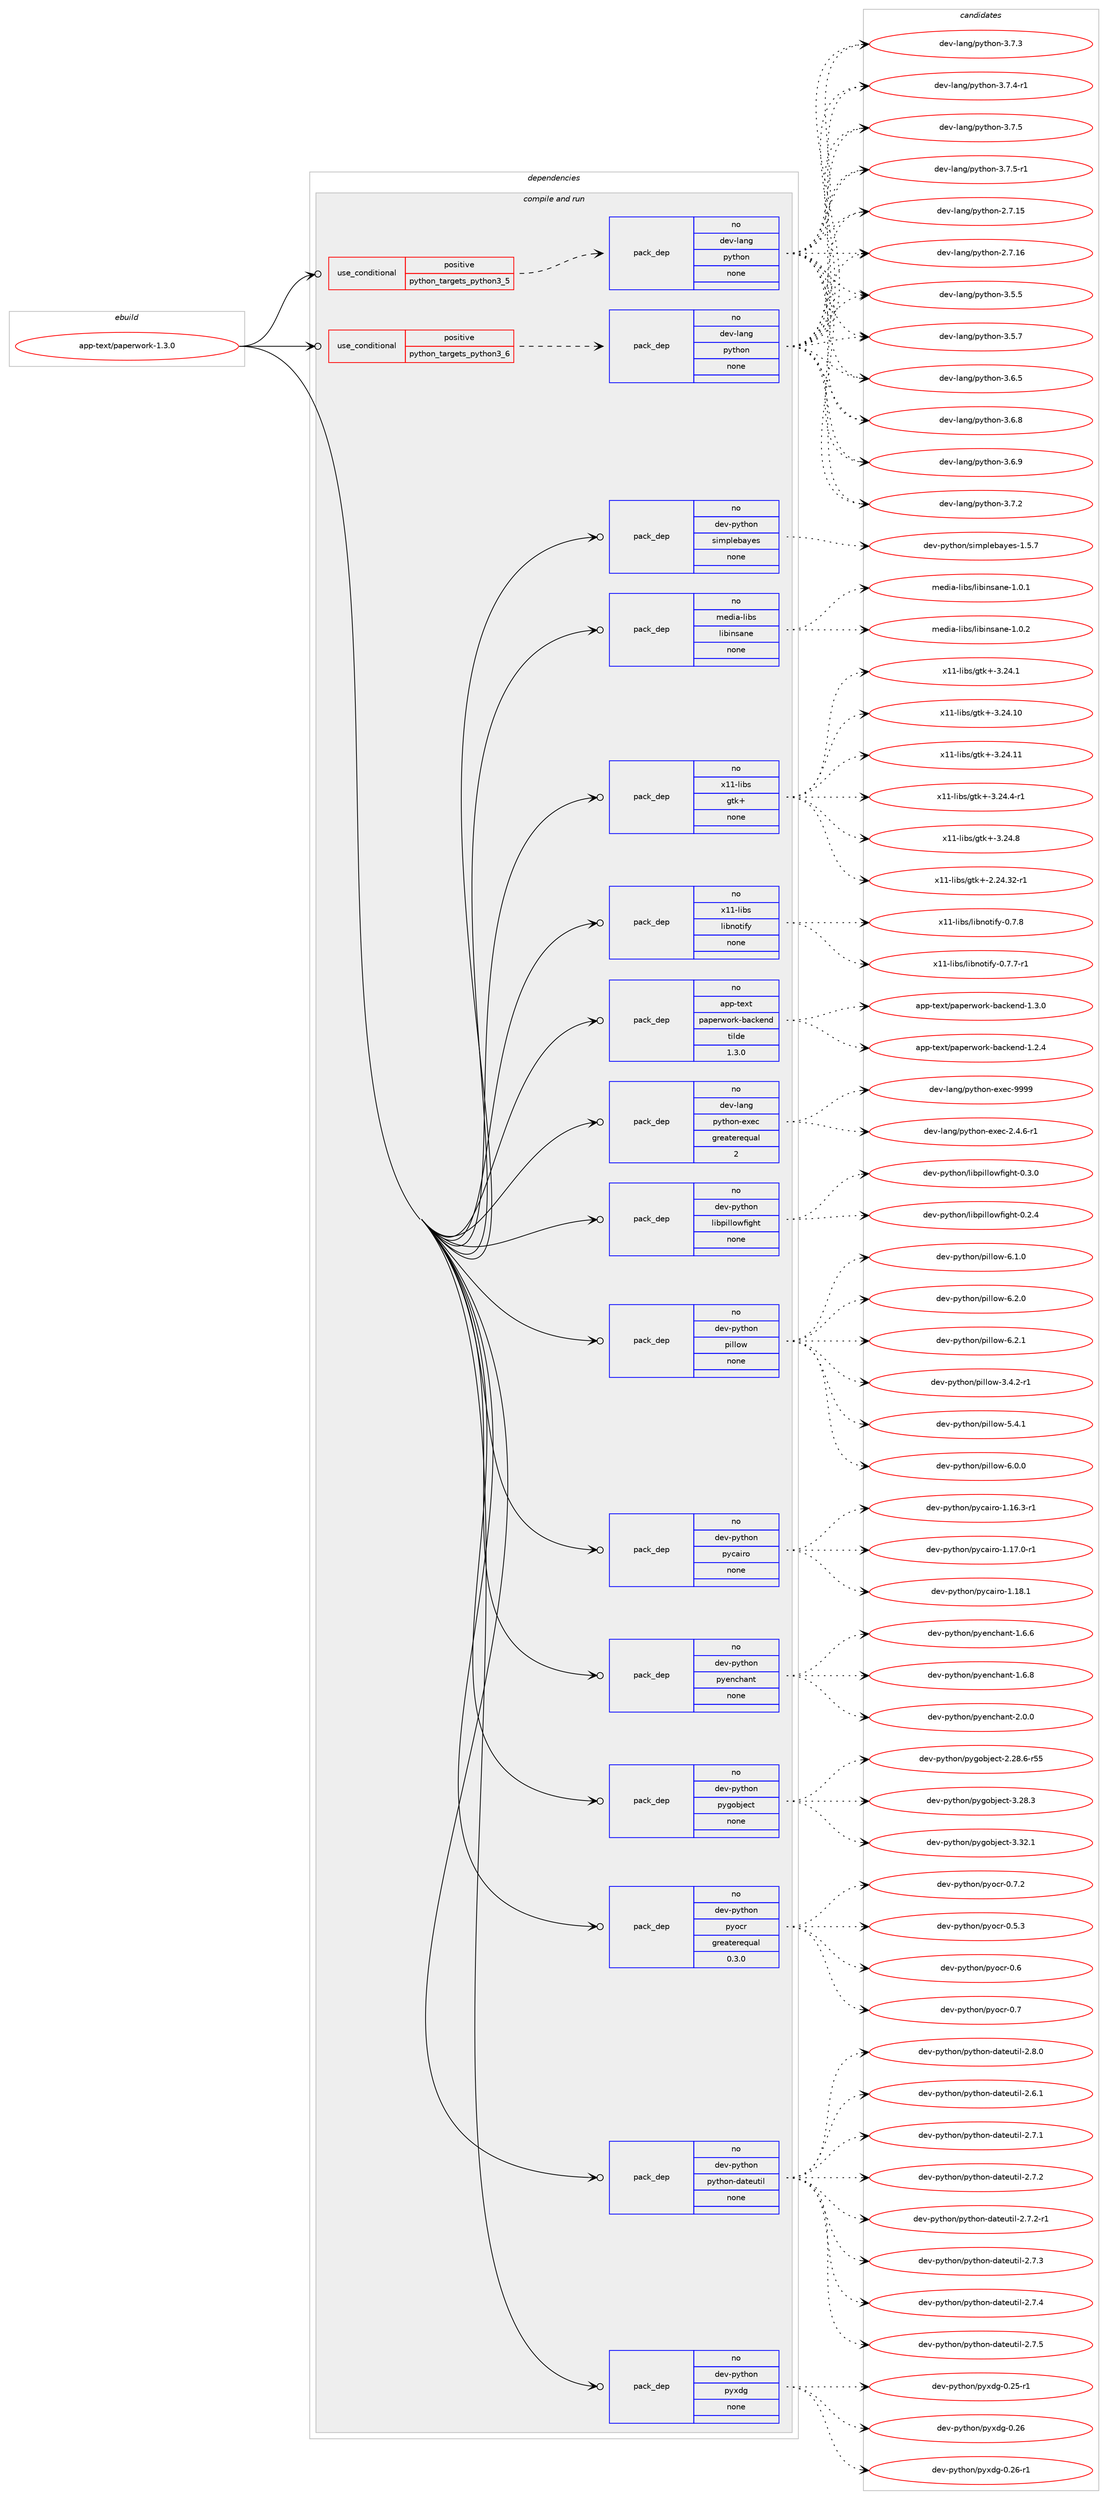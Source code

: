 digraph prolog {

# *************
# Graph options
# *************

newrank=true;
concentrate=true;
compound=true;
graph [rankdir=LR,fontname=Helvetica,fontsize=10,ranksep=1.5];#, ranksep=2.5, nodesep=0.2];
edge  [arrowhead=vee];
node  [fontname=Helvetica,fontsize=10];

# **********
# The ebuild
# **********

subgraph cluster_leftcol {
color=gray;
rank=same;
label=<<i>ebuild</i>>;
id [label="app-text/paperwork-1.3.0", color=red, width=4, href="../app-text/paperwork-1.3.0.svg"];
}

# ****************
# The dependencies
# ****************

subgraph cluster_midcol {
color=gray;
label=<<i>dependencies</i>>;
subgraph cluster_compile {
fillcolor="#eeeeee";
style=filled;
label=<<i>compile</i>>;
}
subgraph cluster_compileandrun {
fillcolor="#eeeeee";
style=filled;
label=<<i>compile and run</i>>;
subgraph cond121631 {
dependency510937 [label=<<TABLE BORDER="0" CELLBORDER="1" CELLSPACING="0" CELLPADDING="4"><TR><TD ROWSPAN="3" CELLPADDING="10">use_conditional</TD></TR><TR><TD>positive</TD></TR><TR><TD>python_targets_python3_5</TD></TR></TABLE>>, shape=none, color=red];
subgraph pack380052 {
dependency510938 [label=<<TABLE BORDER="0" CELLBORDER="1" CELLSPACING="0" CELLPADDING="4" WIDTH="220"><TR><TD ROWSPAN="6" CELLPADDING="30">pack_dep</TD></TR><TR><TD WIDTH="110">no</TD></TR><TR><TD>dev-lang</TD></TR><TR><TD>python</TD></TR><TR><TD>none</TD></TR><TR><TD></TD></TR></TABLE>>, shape=none, color=blue];
}
dependency510937:e -> dependency510938:w [weight=20,style="dashed",arrowhead="vee"];
}
id:e -> dependency510937:w [weight=20,style="solid",arrowhead="odotvee"];
subgraph cond121632 {
dependency510939 [label=<<TABLE BORDER="0" CELLBORDER="1" CELLSPACING="0" CELLPADDING="4"><TR><TD ROWSPAN="3" CELLPADDING="10">use_conditional</TD></TR><TR><TD>positive</TD></TR><TR><TD>python_targets_python3_6</TD></TR></TABLE>>, shape=none, color=red];
subgraph pack380053 {
dependency510940 [label=<<TABLE BORDER="0" CELLBORDER="1" CELLSPACING="0" CELLPADDING="4" WIDTH="220"><TR><TD ROWSPAN="6" CELLPADDING="30">pack_dep</TD></TR><TR><TD WIDTH="110">no</TD></TR><TR><TD>dev-lang</TD></TR><TR><TD>python</TD></TR><TR><TD>none</TD></TR><TR><TD></TD></TR></TABLE>>, shape=none, color=blue];
}
dependency510939:e -> dependency510940:w [weight=20,style="dashed",arrowhead="vee"];
}
id:e -> dependency510939:w [weight=20,style="solid",arrowhead="odotvee"];
subgraph pack380054 {
dependency510941 [label=<<TABLE BORDER="0" CELLBORDER="1" CELLSPACING="0" CELLPADDING="4" WIDTH="220"><TR><TD ROWSPAN="6" CELLPADDING="30">pack_dep</TD></TR><TR><TD WIDTH="110">no</TD></TR><TR><TD>app-text</TD></TR><TR><TD>paperwork-backend</TD></TR><TR><TD>tilde</TD></TR><TR><TD>1.3.0</TD></TR></TABLE>>, shape=none, color=blue];
}
id:e -> dependency510941:w [weight=20,style="solid",arrowhead="odotvee"];
subgraph pack380055 {
dependency510942 [label=<<TABLE BORDER="0" CELLBORDER="1" CELLSPACING="0" CELLPADDING="4" WIDTH="220"><TR><TD ROWSPAN="6" CELLPADDING="30">pack_dep</TD></TR><TR><TD WIDTH="110">no</TD></TR><TR><TD>dev-lang</TD></TR><TR><TD>python-exec</TD></TR><TR><TD>greaterequal</TD></TR><TR><TD>2</TD></TR></TABLE>>, shape=none, color=blue];
}
id:e -> dependency510942:w [weight=20,style="solid",arrowhead="odotvee"];
subgraph pack380056 {
dependency510943 [label=<<TABLE BORDER="0" CELLBORDER="1" CELLSPACING="0" CELLPADDING="4" WIDTH="220"><TR><TD ROWSPAN="6" CELLPADDING="30">pack_dep</TD></TR><TR><TD WIDTH="110">no</TD></TR><TR><TD>dev-python</TD></TR><TR><TD>libpillowfight</TD></TR><TR><TD>none</TD></TR><TR><TD></TD></TR></TABLE>>, shape=none, color=blue];
}
id:e -> dependency510943:w [weight=20,style="solid",arrowhead="odotvee"];
subgraph pack380057 {
dependency510944 [label=<<TABLE BORDER="0" CELLBORDER="1" CELLSPACING="0" CELLPADDING="4" WIDTH="220"><TR><TD ROWSPAN="6" CELLPADDING="30">pack_dep</TD></TR><TR><TD WIDTH="110">no</TD></TR><TR><TD>dev-python</TD></TR><TR><TD>pillow</TD></TR><TR><TD>none</TD></TR><TR><TD></TD></TR></TABLE>>, shape=none, color=blue];
}
id:e -> dependency510944:w [weight=20,style="solid",arrowhead="odotvee"];
subgraph pack380058 {
dependency510945 [label=<<TABLE BORDER="0" CELLBORDER="1" CELLSPACING="0" CELLPADDING="4" WIDTH="220"><TR><TD ROWSPAN="6" CELLPADDING="30">pack_dep</TD></TR><TR><TD WIDTH="110">no</TD></TR><TR><TD>dev-python</TD></TR><TR><TD>pycairo</TD></TR><TR><TD>none</TD></TR><TR><TD></TD></TR></TABLE>>, shape=none, color=blue];
}
id:e -> dependency510945:w [weight=20,style="solid",arrowhead="odotvee"];
subgraph pack380059 {
dependency510946 [label=<<TABLE BORDER="0" CELLBORDER="1" CELLSPACING="0" CELLPADDING="4" WIDTH="220"><TR><TD ROWSPAN="6" CELLPADDING="30">pack_dep</TD></TR><TR><TD WIDTH="110">no</TD></TR><TR><TD>dev-python</TD></TR><TR><TD>pyenchant</TD></TR><TR><TD>none</TD></TR><TR><TD></TD></TR></TABLE>>, shape=none, color=blue];
}
id:e -> dependency510946:w [weight=20,style="solid",arrowhead="odotvee"];
subgraph pack380060 {
dependency510947 [label=<<TABLE BORDER="0" CELLBORDER="1" CELLSPACING="0" CELLPADDING="4" WIDTH="220"><TR><TD ROWSPAN="6" CELLPADDING="30">pack_dep</TD></TR><TR><TD WIDTH="110">no</TD></TR><TR><TD>dev-python</TD></TR><TR><TD>pygobject</TD></TR><TR><TD>none</TD></TR><TR><TD></TD></TR></TABLE>>, shape=none, color=blue];
}
id:e -> dependency510947:w [weight=20,style="solid",arrowhead="odotvee"];
subgraph pack380061 {
dependency510948 [label=<<TABLE BORDER="0" CELLBORDER="1" CELLSPACING="0" CELLPADDING="4" WIDTH="220"><TR><TD ROWSPAN="6" CELLPADDING="30">pack_dep</TD></TR><TR><TD WIDTH="110">no</TD></TR><TR><TD>dev-python</TD></TR><TR><TD>pyocr</TD></TR><TR><TD>greaterequal</TD></TR><TR><TD>0.3.0</TD></TR></TABLE>>, shape=none, color=blue];
}
id:e -> dependency510948:w [weight=20,style="solid",arrowhead="odotvee"];
subgraph pack380062 {
dependency510949 [label=<<TABLE BORDER="0" CELLBORDER="1" CELLSPACING="0" CELLPADDING="4" WIDTH="220"><TR><TD ROWSPAN="6" CELLPADDING="30">pack_dep</TD></TR><TR><TD WIDTH="110">no</TD></TR><TR><TD>dev-python</TD></TR><TR><TD>python-dateutil</TD></TR><TR><TD>none</TD></TR><TR><TD></TD></TR></TABLE>>, shape=none, color=blue];
}
id:e -> dependency510949:w [weight=20,style="solid",arrowhead="odotvee"];
subgraph pack380063 {
dependency510950 [label=<<TABLE BORDER="0" CELLBORDER="1" CELLSPACING="0" CELLPADDING="4" WIDTH="220"><TR><TD ROWSPAN="6" CELLPADDING="30">pack_dep</TD></TR><TR><TD WIDTH="110">no</TD></TR><TR><TD>dev-python</TD></TR><TR><TD>pyxdg</TD></TR><TR><TD>none</TD></TR><TR><TD></TD></TR></TABLE>>, shape=none, color=blue];
}
id:e -> dependency510950:w [weight=20,style="solid",arrowhead="odotvee"];
subgraph pack380064 {
dependency510951 [label=<<TABLE BORDER="0" CELLBORDER="1" CELLSPACING="0" CELLPADDING="4" WIDTH="220"><TR><TD ROWSPAN="6" CELLPADDING="30">pack_dep</TD></TR><TR><TD WIDTH="110">no</TD></TR><TR><TD>dev-python</TD></TR><TR><TD>simplebayes</TD></TR><TR><TD>none</TD></TR><TR><TD></TD></TR></TABLE>>, shape=none, color=blue];
}
id:e -> dependency510951:w [weight=20,style="solid",arrowhead="odotvee"];
subgraph pack380065 {
dependency510952 [label=<<TABLE BORDER="0" CELLBORDER="1" CELLSPACING="0" CELLPADDING="4" WIDTH="220"><TR><TD ROWSPAN="6" CELLPADDING="30">pack_dep</TD></TR><TR><TD WIDTH="110">no</TD></TR><TR><TD>media-libs</TD></TR><TR><TD>libinsane</TD></TR><TR><TD>none</TD></TR><TR><TD></TD></TR></TABLE>>, shape=none, color=blue];
}
id:e -> dependency510952:w [weight=20,style="solid",arrowhead="odotvee"];
subgraph pack380066 {
dependency510953 [label=<<TABLE BORDER="0" CELLBORDER="1" CELLSPACING="0" CELLPADDING="4" WIDTH="220"><TR><TD ROWSPAN="6" CELLPADDING="30">pack_dep</TD></TR><TR><TD WIDTH="110">no</TD></TR><TR><TD>x11-libs</TD></TR><TR><TD>gtk+</TD></TR><TR><TD>none</TD></TR><TR><TD></TD></TR></TABLE>>, shape=none, color=blue];
}
id:e -> dependency510953:w [weight=20,style="solid",arrowhead="odotvee"];
subgraph pack380067 {
dependency510954 [label=<<TABLE BORDER="0" CELLBORDER="1" CELLSPACING="0" CELLPADDING="4" WIDTH="220"><TR><TD ROWSPAN="6" CELLPADDING="30">pack_dep</TD></TR><TR><TD WIDTH="110">no</TD></TR><TR><TD>x11-libs</TD></TR><TR><TD>libnotify</TD></TR><TR><TD>none</TD></TR><TR><TD></TD></TR></TABLE>>, shape=none, color=blue];
}
id:e -> dependency510954:w [weight=20,style="solid",arrowhead="odotvee"];
}
subgraph cluster_run {
fillcolor="#eeeeee";
style=filled;
label=<<i>run</i>>;
}
}

# **************
# The candidates
# **************

subgraph cluster_choices {
rank=same;
color=gray;
label=<<i>candidates</i>>;

subgraph choice380052 {
color=black;
nodesep=1;
choice10010111845108971101034711212111610411111045504655464953 [label="dev-lang/python-2.7.15", color=red, width=4,href="../dev-lang/python-2.7.15.svg"];
choice10010111845108971101034711212111610411111045504655464954 [label="dev-lang/python-2.7.16", color=red, width=4,href="../dev-lang/python-2.7.16.svg"];
choice100101118451089711010347112121116104111110455146534653 [label="dev-lang/python-3.5.5", color=red, width=4,href="../dev-lang/python-3.5.5.svg"];
choice100101118451089711010347112121116104111110455146534655 [label="dev-lang/python-3.5.7", color=red, width=4,href="../dev-lang/python-3.5.7.svg"];
choice100101118451089711010347112121116104111110455146544653 [label="dev-lang/python-3.6.5", color=red, width=4,href="../dev-lang/python-3.6.5.svg"];
choice100101118451089711010347112121116104111110455146544656 [label="dev-lang/python-3.6.8", color=red, width=4,href="../dev-lang/python-3.6.8.svg"];
choice100101118451089711010347112121116104111110455146544657 [label="dev-lang/python-3.6.9", color=red, width=4,href="../dev-lang/python-3.6.9.svg"];
choice100101118451089711010347112121116104111110455146554650 [label="dev-lang/python-3.7.2", color=red, width=4,href="../dev-lang/python-3.7.2.svg"];
choice100101118451089711010347112121116104111110455146554651 [label="dev-lang/python-3.7.3", color=red, width=4,href="../dev-lang/python-3.7.3.svg"];
choice1001011184510897110103471121211161041111104551465546524511449 [label="dev-lang/python-3.7.4-r1", color=red, width=4,href="../dev-lang/python-3.7.4-r1.svg"];
choice100101118451089711010347112121116104111110455146554653 [label="dev-lang/python-3.7.5", color=red, width=4,href="../dev-lang/python-3.7.5.svg"];
choice1001011184510897110103471121211161041111104551465546534511449 [label="dev-lang/python-3.7.5-r1", color=red, width=4,href="../dev-lang/python-3.7.5-r1.svg"];
dependency510938:e -> choice10010111845108971101034711212111610411111045504655464953:w [style=dotted,weight="100"];
dependency510938:e -> choice10010111845108971101034711212111610411111045504655464954:w [style=dotted,weight="100"];
dependency510938:e -> choice100101118451089711010347112121116104111110455146534653:w [style=dotted,weight="100"];
dependency510938:e -> choice100101118451089711010347112121116104111110455146534655:w [style=dotted,weight="100"];
dependency510938:e -> choice100101118451089711010347112121116104111110455146544653:w [style=dotted,weight="100"];
dependency510938:e -> choice100101118451089711010347112121116104111110455146544656:w [style=dotted,weight="100"];
dependency510938:e -> choice100101118451089711010347112121116104111110455146544657:w [style=dotted,weight="100"];
dependency510938:e -> choice100101118451089711010347112121116104111110455146554650:w [style=dotted,weight="100"];
dependency510938:e -> choice100101118451089711010347112121116104111110455146554651:w [style=dotted,weight="100"];
dependency510938:e -> choice1001011184510897110103471121211161041111104551465546524511449:w [style=dotted,weight="100"];
dependency510938:e -> choice100101118451089711010347112121116104111110455146554653:w [style=dotted,weight="100"];
dependency510938:e -> choice1001011184510897110103471121211161041111104551465546534511449:w [style=dotted,weight="100"];
}
subgraph choice380053 {
color=black;
nodesep=1;
choice10010111845108971101034711212111610411111045504655464953 [label="dev-lang/python-2.7.15", color=red, width=4,href="../dev-lang/python-2.7.15.svg"];
choice10010111845108971101034711212111610411111045504655464954 [label="dev-lang/python-2.7.16", color=red, width=4,href="../dev-lang/python-2.7.16.svg"];
choice100101118451089711010347112121116104111110455146534653 [label="dev-lang/python-3.5.5", color=red, width=4,href="../dev-lang/python-3.5.5.svg"];
choice100101118451089711010347112121116104111110455146534655 [label="dev-lang/python-3.5.7", color=red, width=4,href="../dev-lang/python-3.5.7.svg"];
choice100101118451089711010347112121116104111110455146544653 [label="dev-lang/python-3.6.5", color=red, width=4,href="../dev-lang/python-3.6.5.svg"];
choice100101118451089711010347112121116104111110455146544656 [label="dev-lang/python-3.6.8", color=red, width=4,href="../dev-lang/python-3.6.8.svg"];
choice100101118451089711010347112121116104111110455146544657 [label="dev-lang/python-3.6.9", color=red, width=4,href="../dev-lang/python-3.6.9.svg"];
choice100101118451089711010347112121116104111110455146554650 [label="dev-lang/python-3.7.2", color=red, width=4,href="../dev-lang/python-3.7.2.svg"];
choice100101118451089711010347112121116104111110455146554651 [label="dev-lang/python-3.7.3", color=red, width=4,href="../dev-lang/python-3.7.3.svg"];
choice1001011184510897110103471121211161041111104551465546524511449 [label="dev-lang/python-3.7.4-r1", color=red, width=4,href="../dev-lang/python-3.7.4-r1.svg"];
choice100101118451089711010347112121116104111110455146554653 [label="dev-lang/python-3.7.5", color=red, width=4,href="../dev-lang/python-3.7.5.svg"];
choice1001011184510897110103471121211161041111104551465546534511449 [label="dev-lang/python-3.7.5-r1", color=red, width=4,href="../dev-lang/python-3.7.5-r1.svg"];
dependency510940:e -> choice10010111845108971101034711212111610411111045504655464953:w [style=dotted,weight="100"];
dependency510940:e -> choice10010111845108971101034711212111610411111045504655464954:w [style=dotted,weight="100"];
dependency510940:e -> choice100101118451089711010347112121116104111110455146534653:w [style=dotted,weight="100"];
dependency510940:e -> choice100101118451089711010347112121116104111110455146534655:w [style=dotted,weight="100"];
dependency510940:e -> choice100101118451089711010347112121116104111110455146544653:w [style=dotted,weight="100"];
dependency510940:e -> choice100101118451089711010347112121116104111110455146544656:w [style=dotted,weight="100"];
dependency510940:e -> choice100101118451089711010347112121116104111110455146544657:w [style=dotted,weight="100"];
dependency510940:e -> choice100101118451089711010347112121116104111110455146554650:w [style=dotted,weight="100"];
dependency510940:e -> choice100101118451089711010347112121116104111110455146554651:w [style=dotted,weight="100"];
dependency510940:e -> choice1001011184510897110103471121211161041111104551465546524511449:w [style=dotted,weight="100"];
dependency510940:e -> choice100101118451089711010347112121116104111110455146554653:w [style=dotted,weight="100"];
dependency510940:e -> choice1001011184510897110103471121211161041111104551465546534511449:w [style=dotted,weight="100"];
}
subgraph choice380054 {
color=black;
nodesep=1;
choice9711211245116101120116471129711210111411911111410745989799107101110100454946504652 [label="app-text/paperwork-backend-1.2.4", color=red, width=4,href="../app-text/paperwork-backend-1.2.4.svg"];
choice9711211245116101120116471129711210111411911111410745989799107101110100454946514648 [label="app-text/paperwork-backend-1.3.0", color=red, width=4,href="../app-text/paperwork-backend-1.3.0.svg"];
dependency510941:e -> choice9711211245116101120116471129711210111411911111410745989799107101110100454946504652:w [style=dotted,weight="100"];
dependency510941:e -> choice9711211245116101120116471129711210111411911111410745989799107101110100454946514648:w [style=dotted,weight="100"];
}
subgraph choice380055 {
color=black;
nodesep=1;
choice10010111845108971101034711212111610411111045101120101994550465246544511449 [label="dev-lang/python-exec-2.4.6-r1", color=red, width=4,href="../dev-lang/python-exec-2.4.6-r1.svg"];
choice10010111845108971101034711212111610411111045101120101994557575757 [label="dev-lang/python-exec-9999", color=red, width=4,href="../dev-lang/python-exec-9999.svg"];
dependency510942:e -> choice10010111845108971101034711212111610411111045101120101994550465246544511449:w [style=dotted,weight="100"];
dependency510942:e -> choice10010111845108971101034711212111610411111045101120101994557575757:w [style=dotted,weight="100"];
}
subgraph choice380056 {
color=black;
nodesep=1;
choice100101118451121211161041111104710810598112105108108111119102105103104116454846504652 [label="dev-python/libpillowfight-0.2.4", color=red, width=4,href="../dev-python/libpillowfight-0.2.4.svg"];
choice100101118451121211161041111104710810598112105108108111119102105103104116454846514648 [label="dev-python/libpillowfight-0.3.0", color=red, width=4,href="../dev-python/libpillowfight-0.3.0.svg"];
dependency510943:e -> choice100101118451121211161041111104710810598112105108108111119102105103104116454846504652:w [style=dotted,weight="100"];
dependency510943:e -> choice100101118451121211161041111104710810598112105108108111119102105103104116454846514648:w [style=dotted,weight="100"];
}
subgraph choice380057 {
color=black;
nodesep=1;
choice10010111845112121116104111110471121051081081111194551465246504511449 [label="dev-python/pillow-3.4.2-r1", color=red, width=4,href="../dev-python/pillow-3.4.2-r1.svg"];
choice1001011184511212111610411111047112105108108111119455346524649 [label="dev-python/pillow-5.4.1", color=red, width=4,href="../dev-python/pillow-5.4.1.svg"];
choice1001011184511212111610411111047112105108108111119455446484648 [label="dev-python/pillow-6.0.0", color=red, width=4,href="../dev-python/pillow-6.0.0.svg"];
choice1001011184511212111610411111047112105108108111119455446494648 [label="dev-python/pillow-6.1.0", color=red, width=4,href="../dev-python/pillow-6.1.0.svg"];
choice1001011184511212111610411111047112105108108111119455446504648 [label="dev-python/pillow-6.2.0", color=red, width=4,href="../dev-python/pillow-6.2.0.svg"];
choice1001011184511212111610411111047112105108108111119455446504649 [label="dev-python/pillow-6.2.1", color=red, width=4,href="../dev-python/pillow-6.2.1.svg"];
dependency510944:e -> choice10010111845112121116104111110471121051081081111194551465246504511449:w [style=dotted,weight="100"];
dependency510944:e -> choice1001011184511212111610411111047112105108108111119455346524649:w [style=dotted,weight="100"];
dependency510944:e -> choice1001011184511212111610411111047112105108108111119455446484648:w [style=dotted,weight="100"];
dependency510944:e -> choice1001011184511212111610411111047112105108108111119455446494648:w [style=dotted,weight="100"];
dependency510944:e -> choice1001011184511212111610411111047112105108108111119455446504648:w [style=dotted,weight="100"];
dependency510944:e -> choice1001011184511212111610411111047112105108108111119455446504649:w [style=dotted,weight="100"];
}
subgraph choice380058 {
color=black;
nodesep=1;
choice10010111845112121116104111110471121219997105114111454946495446514511449 [label="dev-python/pycairo-1.16.3-r1", color=red, width=4,href="../dev-python/pycairo-1.16.3-r1.svg"];
choice10010111845112121116104111110471121219997105114111454946495546484511449 [label="dev-python/pycairo-1.17.0-r1", color=red, width=4,href="../dev-python/pycairo-1.17.0-r1.svg"];
choice1001011184511212111610411111047112121999710511411145494649564649 [label="dev-python/pycairo-1.18.1", color=red, width=4,href="../dev-python/pycairo-1.18.1.svg"];
dependency510945:e -> choice10010111845112121116104111110471121219997105114111454946495446514511449:w [style=dotted,weight="100"];
dependency510945:e -> choice10010111845112121116104111110471121219997105114111454946495546484511449:w [style=dotted,weight="100"];
dependency510945:e -> choice1001011184511212111610411111047112121999710511411145494649564649:w [style=dotted,weight="100"];
}
subgraph choice380059 {
color=black;
nodesep=1;
choice10010111845112121116104111110471121211011109910497110116454946544654 [label="dev-python/pyenchant-1.6.6", color=red, width=4,href="../dev-python/pyenchant-1.6.6.svg"];
choice10010111845112121116104111110471121211011109910497110116454946544656 [label="dev-python/pyenchant-1.6.8", color=red, width=4,href="../dev-python/pyenchant-1.6.8.svg"];
choice10010111845112121116104111110471121211011109910497110116455046484648 [label="dev-python/pyenchant-2.0.0", color=red, width=4,href="../dev-python/pyenchant-2.0.0.svg"];
dependency510946:e -> choice10010111845112121116104111110471121211011109910497110116454946544654:w [style=dotted,weight="100"];
dependency510946:e -> choice10010111845112121116104111110471121211011109910497110116454946544656:w [style=dotted,weight="100"];
dependency510946:e -> choice10010111845112121116104111110471121211011109910497110116455046484648:w [style=dotted,weight="100"];
}
subgraph choice380060 {
color=black;
nodesep=1;
choice1001011184511212111610411111047112121103111981061019911645504650564654451145353 [label="dev-python/pygobject-2.28.6-r55", color=red, width=4,href="../dev-python/pygobject-2.28.6-r55.svg"];
choice1001011184511212111610411111047112121103111981061019911645514650564651 [label="dev-python/pygobject-3.28.3", color=red, width=4,href="../dev-python/pygobject-3.28.3.svg"];
choice1001011184511212111610411111047112121103111981061019911645514651504649 [label="dev-python/pygobject-3.32.1", color=red, width=4,href="../dev-python/pygobject-3.32.1.svg"];
dependency510947:e -> choice1001011184511212111610411111047112121103111981061019911645504650564654451145353:w [style=dotted,weight="100"];
dependency510947:e -> choice1001011184511212111610411111047112121103111981061019911645514650564651:w [style=dotted,weight="100"];
dependency510947:e -> choice1001011184511212111610411111047112121103111981061019911645514651504649:w [style=dotted,weight="100"];
}
subgraph choice380061 {
color=black;
nodesep=1;
choice100101118451121211161041111104711212111199114454846534651 [label="dev-python/pyocr-0.5.3", color=red, width=4,href="../dev-python/pyocr-0.5.3.svg"];
choice10010111845112121116104111110471121211119911445484654 [label="dev-python/pyocr-0.6", color=red, width=4,href="../dev-python/pyocr-0.6.svg"];
choice10010111845112121116104111110471121211119911445484655 [label="dev-python/pyocr-0.7", color=red, width=4,href="../dev-python/pyocr-0.7.svg"];
choice100101118451121211161041111104711212111199114454846554650 [label="dev-python/pyocr-0.7.2", color=red, width=4,href="../dev-python/pyocr-0.7.2.svg"];
dependency510948:e -> choice100101118451121211161041111104711212111199114454846534651:w [style=dotted,weight="100"];
dependency510948:e -> choice10010111845112121116104111110471121211119911445484654:w [style=dotted,weight="100"];
dependency510948:e -> choice10010111845112121116104111110471121211119911445484655:w [style=dotted,weight="100"];
dependency510948:e -> choice100101118451121211161041111104711212111199114454846554650:w [style=dotted,weight="100"];
}
subgraph choice380062 {
color=black;
nodesep=1;
choice10010111845112121116104111110471121211161041111104510097116101117116105108455046544649 [label="dev-python/python-dateutil-2.6.1", color=red, width=4,href="../dev-python/python-dateutil-2.6.1.svg"];
choice10010111845112121116104111110471121211161041111104510097116101117116105108455046554649 [label="dev-python/python-dateutil-2.7.1", color=red, width=4,href="../dev-python/python-dateutil-2.7.1.svg"];
choice10010111845112121116104111110471121211161041111104510097116101117116105108455046554650 [label="dev-python/python-dateutil-2.7.2", color=red, width=4,href="../dev-python/python-dateutil-2.7.2.svg"];
choice100101118451121211161041111104711212111610411111045100971161011171161051084550465546504511449 [label="dev-python/python-dateutil-2.7.2-r1", color=red, width=4,href="../dev-python/python-dateutil-2.7.2-r1.svg"];
choice10010111845112121116104111110471121211161041111104510097116101117116105108455046554651 [label="dev-python/python-dateutil-2.7.3", color=red, width=4,href="../dev-python/python-dateutil-2.7.3.svg"];
choice10010111845112121116104111110471121211161041111104510097116101117116105108455046554652 [label="dev-python/python-dateutil-2.7.4", color=red, width=4,href="../dev-python/python-dateutil-2.7.4.svg"];
choice10010111845112121116104111110471121211161041111104510097116101117116105108455046554653 [label="dev-python/python-dateutil-2.7.5", color=red, width=4,href="../dev-python/python-dateutil-2.7.5.svg"];
choice10010111845112121116104111110471121211161041111104510097116101117116105108455046564648 [label="dev-python/python-dateutil-2.8.0", color=red, width=4,href="../dev-python/python-dateutil-2.8.0.svg"];
dependency510949:e -> choice10010111845112121116104111110471121211161041111104510097116101117116105108455046544649:w [style=dotted,weight="100"];
dependency510949:e -> choice10010111845112121116104111110471121211161041111104510097116101117116105108455046554649:w [style=dotted,weight="100"];
dependency510949:e -> choice10010111845112121116104111110471121211161041111104510097116101117116105108455046554650:w [style=dotted,weight="100"];
dependency510949:e -> choice100101118451121211161041111104711212111610411111045100971161011171161051084550465546504511449:w [style=dotted,weight="100"];
dependency510949:e -> choice10010111845112121116104111110471121211161041111104510097116101117116105108455046554651:w [style=dotted,weight="100"];
dependency510949:e -> choice10010111845112121116104111110471121211161041111104510097116101117116105108455046554652:w [style=dotted,weight="100"];
dependency510949:e -> choice10010111845112121116104111110471121211161041111104510097116101117116105108455046554653:w [style=dotted,weight="100"];
dependency510949:e -> choice10010111845112121116104111110471121211161041111104510097116101117116105108455046564648:w [style=dotted,weight="100"];
}
subgraph choice380063 {
color=black;
nodesep=1;
choice100101118451121211161041111104711212112010010345484650534511449 [label="dev-python/pyxdg-0.25-r1", color=red, width=4,href="../dev-python/pyxdg-0.25-r1.svg"];
choice10010111845112121116104111110471121211201001034548465054 [label="dev-python/pyxdg-0.26", color=red, width=4,href="../dev-python/pyxdg-0.26.svg"];
choice100101118451121211161041111104711212112010010345484650544511449 [label="dev-python/pyxdg-0.26-r1", color=red, width=4,href="../dev-python/pyxdg-0.26-r1.svg"];
dependency510950:e -> choice100101118451121211161041111104711212112010010345484650534511449:w [style=dotted,weight="100"];
dependency510950:e -> choice10010111845112121116104111110471121211201001034548465054:w [style=dotted,weight="100"];
dependency510950:e -> choice100101118451121211161041111104711212112010010345484650544511449:w [style=dotted,weight="100"];
}
subgraph choice380064 {
color=black;
nodesep=1;
choice10010111845112121116104111110471151051091121081019897121101115454946534655 [label="dev-python/simplebayes-1.5.7", color=red, width=4,href="../dev-python/simplebayes-1.5.7.svg"];
dependency510951:e -> choice10010111845112121116104111110471151051091121081019897121101115454946534655:w [style=dotted,weight="100"];
}
subgraph choice380065 {
color=black;
nodesep=1;
choice109101100105974510810598115471081059810511011597110101454946484649 [label="media-libs/libinsane-1.0.1", color=red, width=4,href="../media-libs/libinsane-1.0.1.svg"];
choice109101100105974510810598115471081059810511011597110101454946484650 [label="media-libs/libinsane-1.0.2", color=red, width=4,href="../media-libs/libinsane-1.0.2.svg"];
dependency510952:e -> choice109101100105974510810598115471081059810511011597110101454946484649:w [style=dotted,weight="100"];
dependency510952:e -> choice109101100105974510810598115471081059810511011597110101454946484650:w [style=dotted,weight="100"];
}
subgraph choice380066 {
color=black;
nodesep=1;
choice12049494510810598115471031161074345504650524651504511449 [label="x11-libs/gtk+-2.24.32-r1", color=red, width=4,href="../x11-libs/gtk+-2.24.32-r1.svg"];
choice12049494510810598115471031161074345514650524649 [label="x11-libs/gtk+-3.24.1", color=red, width=4,href="../x11-libs/gtk+-3.24.1.svg"];
choice1204949451081059811547103116107434551465052464948 [label="x11-libs/gtk+-3.24.10", color=red, width=4,href="../x11-libs/gtk+-3.24.10.svg"];
choice1204949451081059811547103116107434551465052464949 [label="x11-libs/gtk+-3.24.11", color=red, width=4,href="../x11-libs/gtk+-3.24.11.svg"];
choice120494945108105981154710311610743455146505246524511449 [label="x11-libs/gtk+-3.24.4-r1", color=red, width=4,href="../x11-libs/gtk+-3.24.4-r1.svg"];
choice12049494510810598115471031161074345514650524656 [label="x11-libs/gtk+-3.24.8", color=red, width=4,href="../x11-libs/gtk+-3.24.8.svg"];
dependency510953:e -> choice12049494510810598115471031161074345504650524651504511449:w [style=dotted,weight="100"];
dependency510953:e -> choice12049494510810598115471031161074345514650524649:w [style=dotted,weight="100"];
dependency510953:e -> choice1204949451081059811547103116107434551465052464948:w [style=dotted,weight="100"];
dependency510953:e -> choice1204949451081059811547103116107434551465052464949:w [style=dotted,weight="100"];
dependency510953:e -> choice120494945108105981154710311610743455146505246524511449:w [style=dotted,weight="100"];
dependency510953:e -> choice12049494510810598115471031161074345514650524656:w [style=dotted,weight="100"];
}
subgraph choice380067 {
color=black;
nodesep=1;
choice1204949451081059811547108105981101111161051021214548465546554511449 [label="x11-libs/libnotify-0.7.7-r1", color=red, width=4,href="../x11-libs/libnotify-0.7.7-r1.svg"];
choice120494945108105981154710810598110111116105102121454846554656 [label="x11-libs/libnotify-0.7.8", color=red, width=4,href="../x11-libs/libnotify-0.7.8.svg"];
dependency510954:e -> choice1204949451081059811547108105981101111161051021214548465546554511449:w [style=dotted,weight="100"];
dependency510954:e -> choice120494945108105981154710810598110111116105102121454846554656:w [style=dotted,weight="100"];
}
}

}
